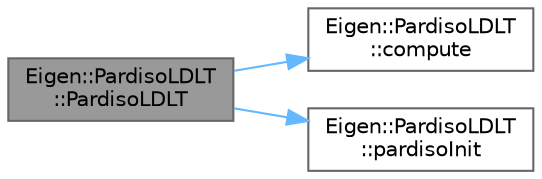 digraph "Eigen::PardisoLDLT::PardisoLDLT"
{
 // LATEX_PDF_SIZE
  bgcolor="transparent";
  edge [fontname=Helvetica,fontsize=10,labelfontname=Helvetica,labelfontsize=10];
  node [fontname=Helvetica,fontsize=10,shape=box,height=0.2,width=0.4];
  rankdir="LR";
  Node1 [id="Node000001",label="Eigen::PardisoLDLT\l::PardisoLDLT",height=0.2,width=0.4,color="gray40", fillcolor="grey60", style="filled", fontcolor="black",tooltip=" "];
  Node1 -> Node2 [id="edge1_Node000001_Node000002",color="steelblue1",style="solid",tooltip=" "];
  Node2 [id="Node000002",label="Eigen::PardisoLDLT\l::compute",height=0.2,width=0.4,color="grey40", fillcolor="white", style="filled",URL="$class_eigen_1_1_pardiso_l_d_l_t.html#a9050cc8c05945be507c52052a732e874",tooltip=" "];
  Node1 -> Node3 [id="edge2_Node000001_Node000003",color="steelblue1",style="solid",tooltip=" "];
  Node3 [id="Node000003",label="Eigen::PardisoLDLT\l::pardisoInit",height=0.2,width=0.4,color="grey40", fillcolor="white", style="filled",URL="$class_eigen_1_1_pardiso_l_d_l_t.html#afaac504b97bfc9c6e1d10d26320befee",tooltip=" "];
}
